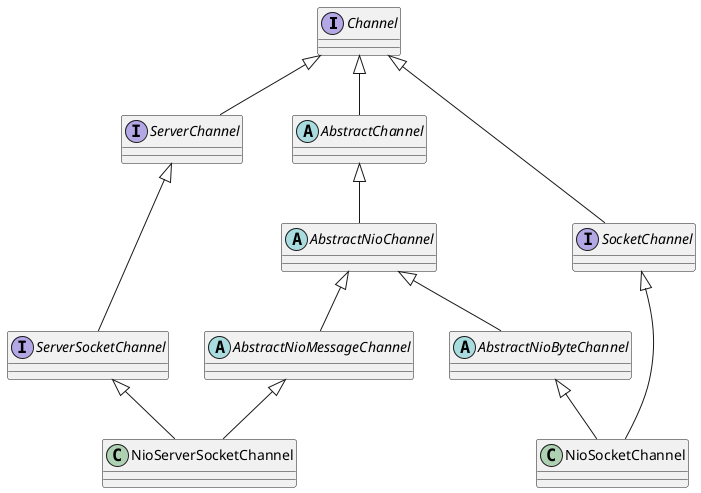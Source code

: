 @startuml

Channel                 <|--    ServerChannel
Channel                 <|--    SocketChannel
Channel                 <|--    AbstractChannel
interface Channel {
}
interface ServerChannel {
}
interface SocketChannel {
}
abstract class AbstractChannel {
}

'ServerChannel
ServerChannel           <|--    ServerSocketChannel
ServerSocketChannel     <|--    NioServerSocketChannel
interface ServerSocketChannel {
}

'SocketChannel
SocketChannel           <|--    NioSocketChannel

'AbstractChannel
AbstractChannel         <|--    AbstractNioChannel
AbstractNioChannel      <|--    AbstractNioByteChannel
AbstractNioChannel      <|--    AbstractNioMessageChannel
abstract class AbstractNioChannel {
}
abstract class AbstractNioByteChannel {
}
abstract class AbstractNioMessageChannel {
}

'nio Channel
AbstractNioMessageChannel   <|--    NioServerSocketChannel
AbstractNioByteChannel      <|--    NioSocketChannel

@enduml